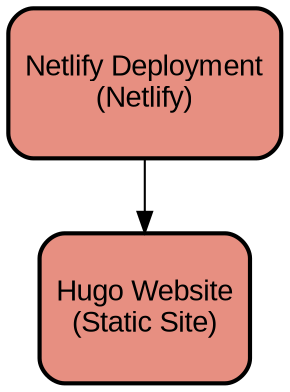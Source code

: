 digraph INFRA {
  node [ color = "black", fillcolor = "#E6E6E6", height =1, style = "filled,bold,rounded", fontname = "Arial" ];
  "Hugo Website" [ label = "Hugo Website
(Static Site)", shape =rectangle, fillcolor = "#E78F81" ];
  "Netlify Deployment" [ label = "Netlify Deployment
(Netlify)", shape =rectangle, fillcolor = "#E78F81" ];
  "Netlify Deployment" -> "Hugo Website";
}
